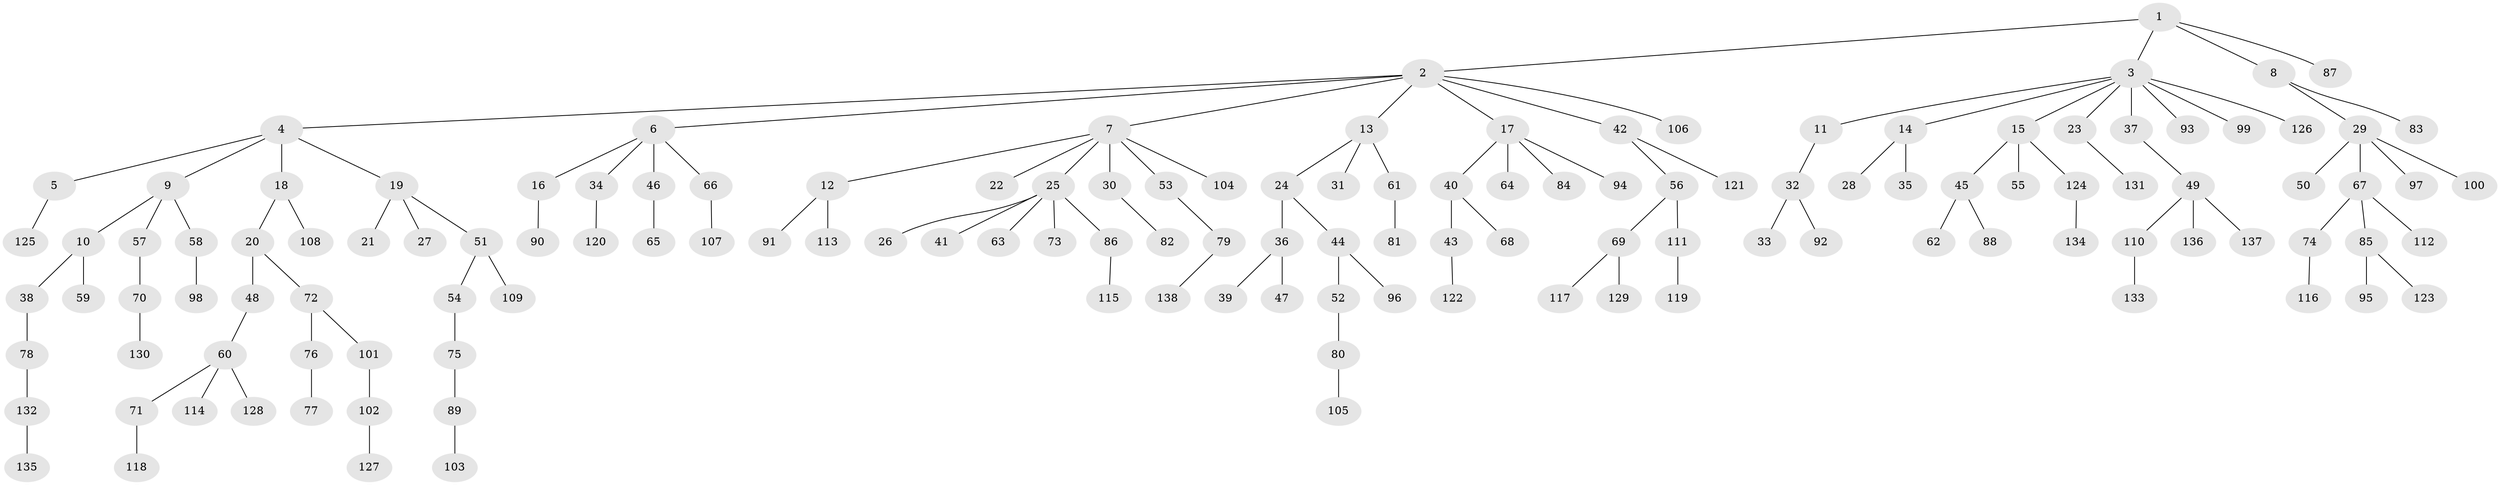 // coarse degree distribution, {3: 0.0851063829787234, 10: 0.010638297872340425, 8: 0.010638297872340425, 5: 0.05319148936170213, 7: 0.010638297872340425, 2: 0.23404255319148937, 4: 0.0425531914893617, 1: 0.5531914893617021}
// Generated by graph-tools (version 1.1) at 2025/42/03/06/25 10:42:05]
// undirected, 138 vertices, 137 edges
graph export_dot {
graph [start="1"]
  node [color=gray90,style=filled];
  1;
  2;
  3;
  4;
  5;
  6;
  7;
  8;
  9;
  10;
  11;
  12;
  13;
  14;
  15;
  16;
  17;
  18;
  19;
  20;
  21;
  22;
  23;
  24;
  25;
  26;
  27;
  28;
  29;
  30;
  31;
  32;
  33;
  34;
  35;
  36;
  37;
  38;
  39;
  40;
  41;
  42;
  43;
  44;
  45;
  46;
  47;
  48;
  49;
  50;
  51;
  52;
  53;
  54;
  55;
  56;
  57;
  58;
  59;
  60;
  61;
  62;
  63;
  64;
  65;
  66;
  67;
  68;
  69;
  70;
  71;
  72;
  73;
  74;
  75;
  76;
  77;
  78;
  79;
  80;
  81;
  82;
  83;
  84;
  85;
  86;
  87;
  88;
  89;
  90;
  91;
  92;
  93;
  94;
  95;
  96;
  97;
  98;
  99;
  100;
  101;
  102;
  103;
  104;
  105;
  106;
  107;
  108;
  109;
  110;
  111;
  112;
  113;
  114;
  115;
  116;
  117;
  118;
  119;
  120;
  121;
  122;
  123;
  124;
  125;
  126;
  127;
  128;
  129;
  130;
  131;
  132;
  133;
  134;
  135;
  136;
  137;
  138;
  1 -- 2;
  1 -- 3;
  1 -- 8;
  1 -- 87;
  2 -- 4;
  2 -- 6;
  2 -- 7;
  2 -- 13;
  2 -- 17;
  2 -- 42;
  2 -- 106;
  3 -- 11;
  3 -- 14;
  3 -- 15;
  3 -- 23;
  3 -- 37;
  3 -- 93;
  3 -- 99;
  3 -- 126;
  4 -- 5;
  4 -- 9;
  4 -- 18;
  4 -- 19;
  5 -- 125;
  6 -- 16;
  6 -- 34;
  6 -- 46;
  6 -- 66;
  7 -- 12;
  7 -- 22;
  7 -- 25;
  7 -- 30;
  7 -- 53;
  7 -- 104;
  8 -- 29;
  8 -- 83;
  9 -- 10;
  9 -- 57;
  9 -- 58;
  10 -- 38;
  10 -- 59;
  11 -- 32;
  12 -- 91;
  12 -- 113;
  13 -- 24;
  13 -- 31;
  13 -- 61;
  14 -- 28;
  14 -- 35;
  15 -- 45;
  15 -- 55;
  15 -- 124;
  16 -- 90;
  17 -- 40;
  17 -- 64;
  17 -- 84;
  17 -- 94;
  18 -- 20;
  18 -- 108;
  19 -- 21;
  19 -- 27;
  19 -- 51;
  20 -- 48;
  20 -- 72;
  23 -- 131;
  24 -- 36;
  24 -- 44;
  25 -- 26;
  25 -- 41;
  25 -- 63;
  25 -- 73;
  25 -- 86;
  29 -- 50;
  29 -- 67;
  29 -- 97;
  29 -- 100;
  30 -- 82;
  32 -- 33;
  32 -- 92;
  34 -- 120;
  36 -- 39;
  36 -- 47;
  37 -- 49;
  38 -- 78;
  40 -- 43;
  40 -- 68;
  42 -- 56;
  42 -- 121;
  43 -- 122;
  44 -- 52;
  44 -- 96;
  45 -- 62;
  45 -- 88;
  46 -- 65;
  48 -- 60;
  49 -- 110;
  49 -- 136;
  49 -- 137;
  51 -- 54;
  51 -- 109;
  52 -- 80;
  53 -- 79;
  54 -- 75;
  56 -- 69;
  56 -- 111;
  57 -- 70;
  58 -- 98;
  60 -- 71;
  60 -- 114;
  60 -- 128;
  61 -- 81;
  66 -- 107;
  67 -- 74;
  67 -- 85;
  67 -- 112;
  69 -- 117;
  69 -- 129;
  70 -- 130;
  71 -- 118;
  72 -- 76;
  72 -- 101;
  74 -- 116;
  75 -- 89;
  76 -- 77;
  78 -- 132;
  79 -- 138;
  80 -- 105;
  85 -- 95;
  85 -- 123;
  86 -- 115;
  89 -- 103;
  101 -- 102;
  102 -- 127;
  110 -- 133;
  111 -- 119;
  124 -- 134;
  132 -- 135;
}
